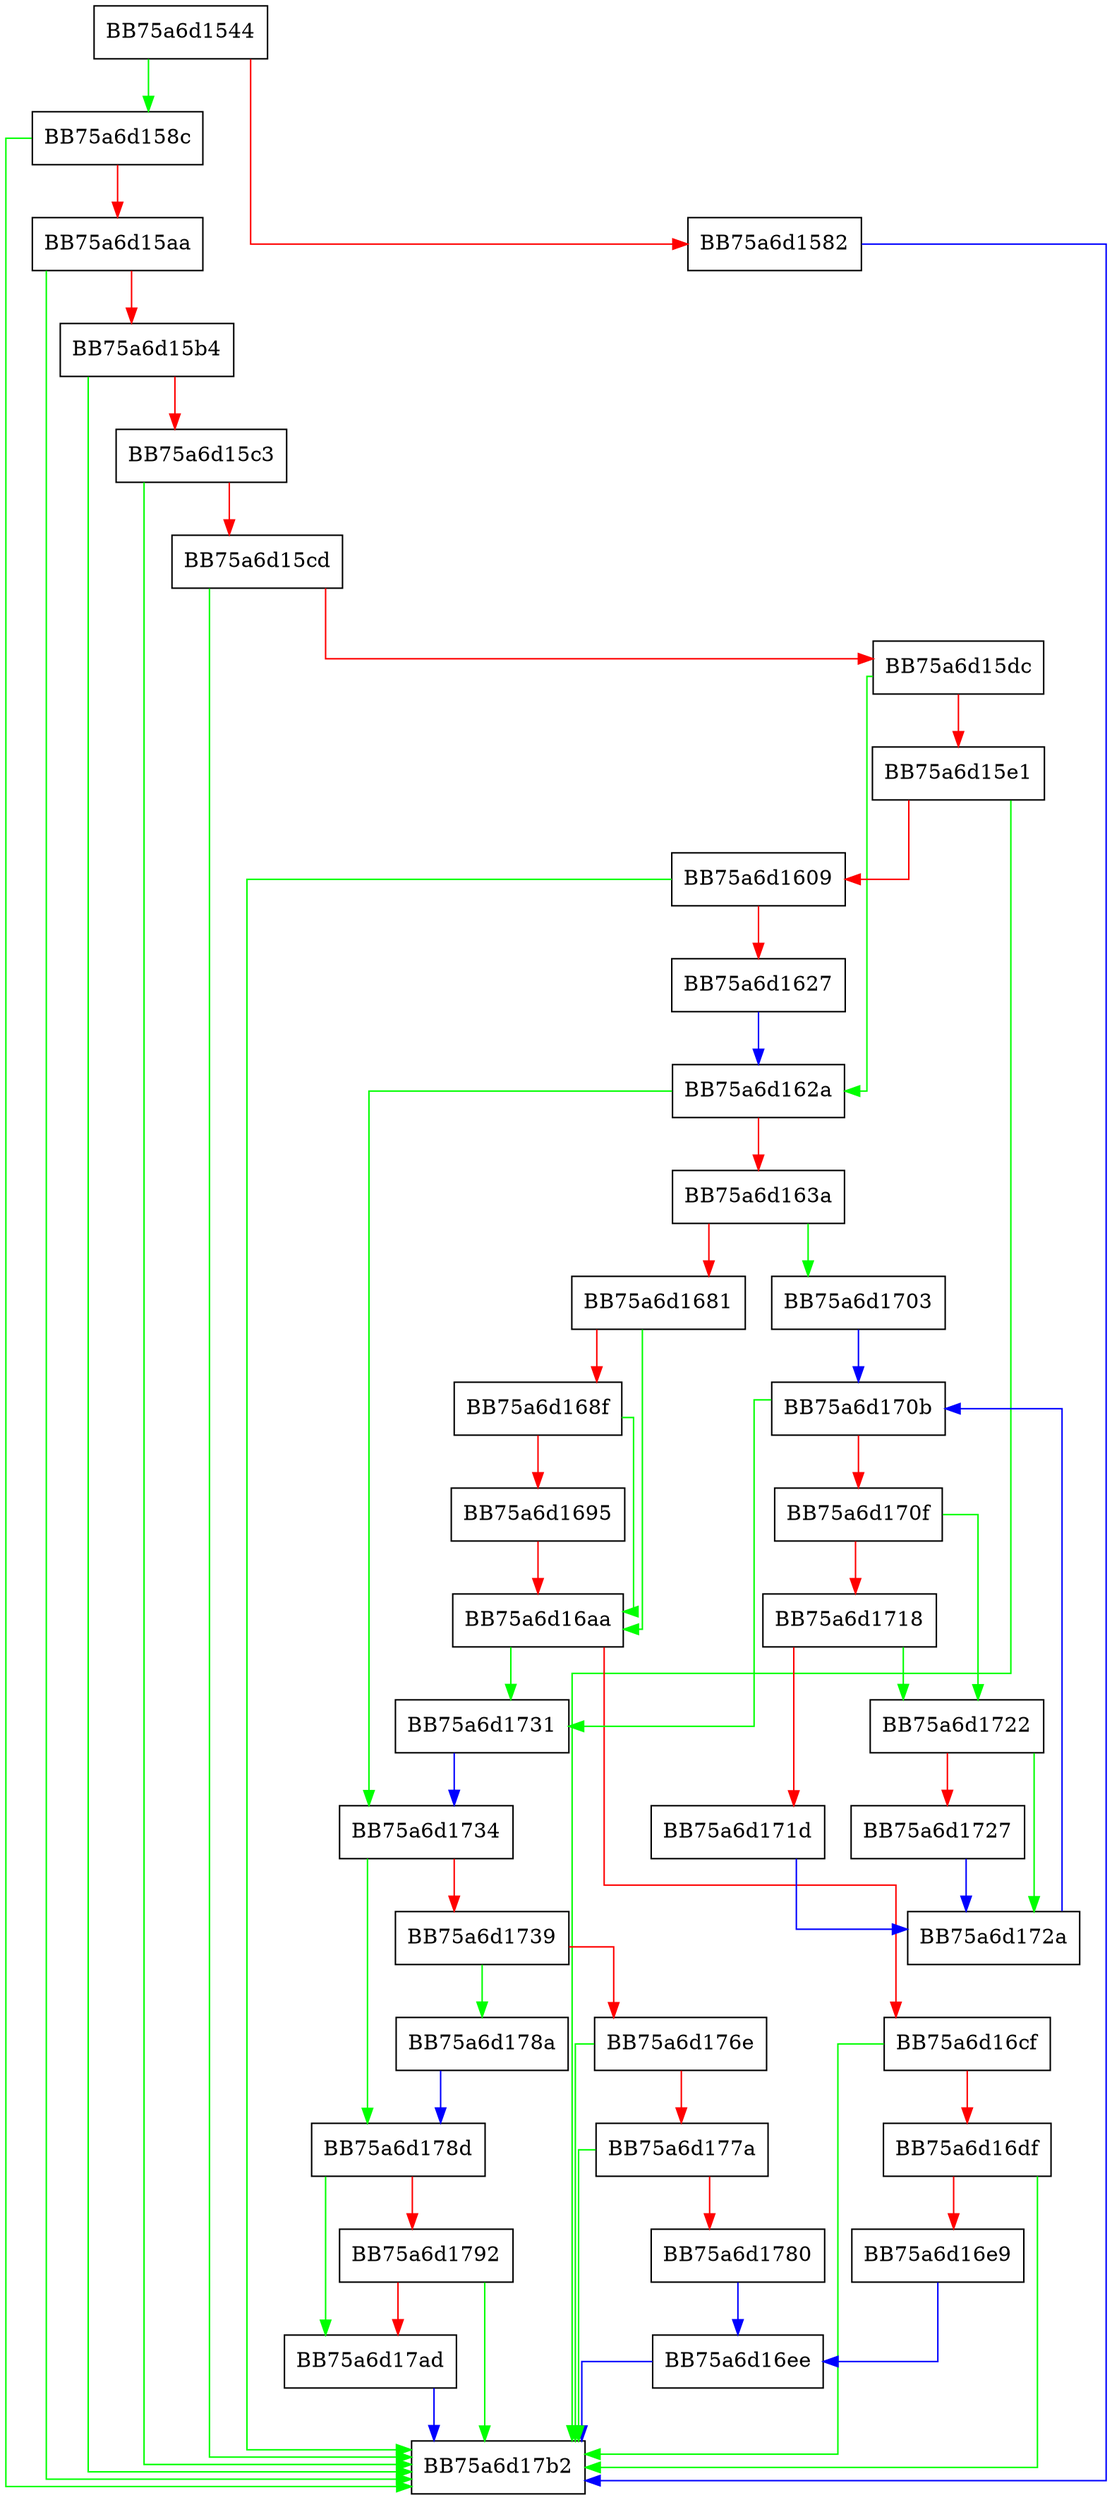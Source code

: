 digraph checkHeader {
  node [shape="box"];
  graph [splines=ortho];
  BB75a6d1544 -> BB75a6d158c [color="green"];
  BB75a6d1544 -> BB75a6d1582 [color="red"];
  BB75a6d1582 -> BB75a6d17b2 [color="blue"];
  BB75a6d158c -> BB75a6d17b2 [color="green"];
  BB75a6d158c -> BB75a6d15aa [color="red"];
  BB75a6d15aa -> BB75a6d17b2 [color="green"];
  BB75a6d15aa -> BB75a6d15b4 [color="red"];
  BB75a6d15b4 -> BB75a6d17b2 [color="green"];
  BB75a6d15b4 -> BB75a6d15c3 [color="red"];
  BB75a6d15c3 -> BB75a6d17b2 [color="green"];
  BB75a6d15c3 -> BB75a6d15cd [color="red"];
  BB75a6d15cd -> BB75a6d17b2 [color="green"];
  BB75a6d15cd -> BB75a6d15dc [color="red"];
  BB75a6d15dc -> BB75a6d162a [color="green"];
  BB75a6d15dc -> BB75a6d15e1 [color="red"];
  BB75a6d15e1 -> BB75a6d17b2 [color="green"];
  BB75a6d15e1 -> BB75a6d1609 [color="red"];
  BB75a6d1609 -> BB75a6d17b2 [color="green"];
  BB75a6d1609 -> BB75a6d1627 [color="red"];
  BB75a6d1627 -> BB75a6d162a [color="blue"];
  BB75a6d162a -> BB75a6d1734 [color="green"];
  BB75a6d162a -> BB75a6d163a [color="red"];
  BB75a6d163a -> BB75a6d1703 [color="green"];
  BB75a6d163a -> BB75a6d1681 [color="red"];
  BB75a6d1681 -> BB75a6d16aa [color="green"];
  BB75a6d1681 -> BB75a6d168f [color="red"];
  BB75a6d168f -> BB75a6d16aa [color="green"];
  BB75a6d168f -> BB75a6d1695 [color="red"];
  BB75a6d1695 -> BB75a6d16aa [color="red"];
  BB75a6d16aa -> BB75a6d1731 [color="green"];
  BB75a6d16aa -> BB75a6d16cf [color="red"];
  BB75a6d16cf -> BB75a6d17b2 [color="green"];
  BB75a6d16cf -> BB75a6d16df [color="red"];
  BB75a6d16df -> BB75a6d17b2 [color="green"];
  BB75a6d16df -> BB75a6d16e9 [color="red"];
  BB75a6d16e9 -> BB75a6d16ee [color="blue"];
  BB75a6d16ee -> BB75a6d17b2 [color="blue"];
  BB75a6d1703 -> BB75a6d170b [color="blue"];
  BB75a6d170b -> BB75a6d1731 [color="green"];
  BB75a6d170b -> BB75a6d170f [color="red"];
  BB75a6d170f -> BB75a6d1722 [color="green"];
  BB75a6d170f -> BB75a6d1718 [color="red"];
  BB75a6d1718 -> BB75a6d1722 [color="green"];
  BB75a6d1718 -> BB75a6d171d [color="red"];
  BB75a6d171d -> BB75a6d172a [color="blue"];
  BB75a6d1722 -> BB75a6d172a [color="green"];
  BB75a6d1722 -> BB75a6d1727 [color="red"];
  BB75a6d1727 -> BB75a6d172a [color="blue"];
  BB75a6d172a -> BB75a6d170b [color="blue"];
  BB75a6d1731 -> BB75a6d1734 [color="blue"];
  BB75a6d1734 -> BB75a6d178d [color="green"];
  BB75a6d1734 -> BB75a6d1739 [color="red"];
  BB75a6d1739 -> BB75a6d178a [color="green"];
  BB75a6d1739 -> BB75a6d176e [color="red"];
  BB75a6d176e -> BB75a6d17b2 [color="green"];
  BB75a6d176e -> BB75a6d177a [color="red"];
  BB75a6d177a -> BB75a6d17b2 [color="green"];
  BB75a6d177a -> BB75a6d1780 [color="red"];
  BB75a6d1780 -> BB75a6d16ee [color="blue"];
  BB75a6d178a -> BB75a6d178d [color="blue"];
  BB75a6d178d -> BB75a6d17ad [color="green"];
  BB75a6d178d -> BB75a6d1792 [color="red"];
  BB75a6d1792 -> BB75a6d17b2 [color="green"];
  BB75a6d1792 -> BB75a6d17ad [color="red"];
  BB75a6d17ad -> BB75a6d17b2 [color="blue"];
}